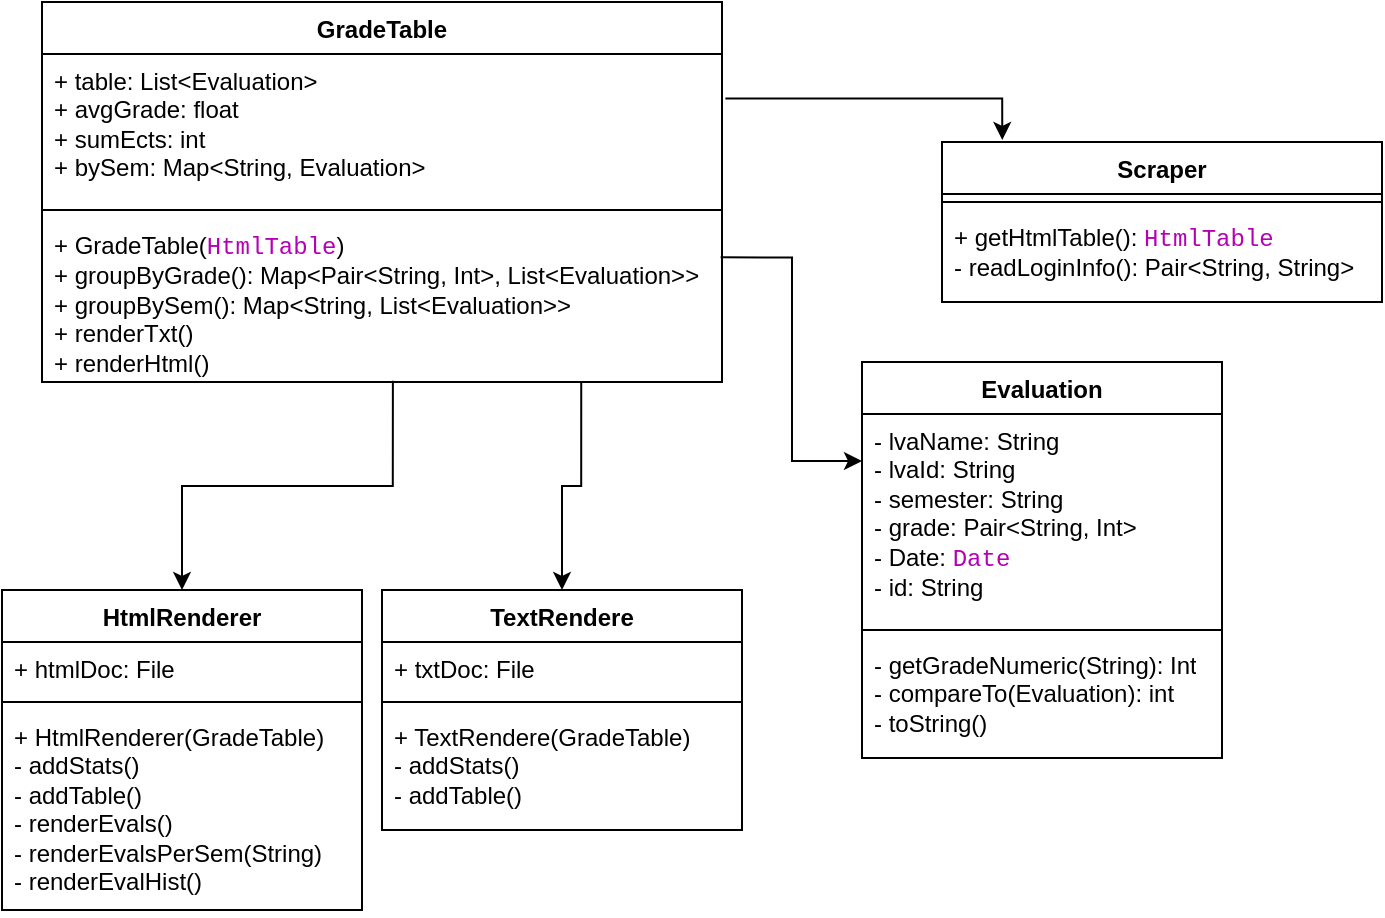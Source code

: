 <mxfile version="24.7.17">
  <diagram name="Page-1" id="9f46799a-70d6-7492-0946-bef42562c5a5">
    <mxGraphModel dx="819" dy="478" grid="1" gridSize="10" guides="1" tooltips="1" connect="1" arrows="1" fold="1" page="1" pageScale="1" pageWidth="1169" pageHeight="827" background="none" math="0" shadow="0">
      <root>
        <mxCell id="0" />
        <mxCell id="1" parent="0" />
        <mxCell id="0_EGF64PqgSWovmX4bfV-1" value="Scraper" style="swimlane;fontStyle=1;align=center;verticalAlign=top;childLayout=stackLayout;horizontal=1;startSize=26;horizontalStack=0;resizeParent=1;resizeParentMax=0;resizeLast=0;collapsible=1;marginBottom=0;whiteSpace=wrap;html=1;fontSize=12;" parent="1" vertex="1">
          <mxGeometry x="490" y="110" width="220" height="80" as="geometry" />
        </mxCell>
        <mxCell id="0_EGF64PqgSWovmX4bfV-3" value="" style="line;strokeWidth=1;fillColor=none;align=left;verticalAlign=middle;spacingTop=-1;spacingLeft=3;spacingRight=3;rotatable=0;labelPosition=right;points=[];portConstraint=eastwest;strokeColor=inherit;fontSize=12;" parent="0_EGF64PqgSWovmX4bfV-1" vertex="1">
          <mxGeometry y="26" width="220" height="8" as="geometry" />
        </mxCell>
        <mxCell id="0_EGF64PqgSWovmX4bfV-4" value="+ getHtmlTable():&amp;nbsp;&lt;span style=&quot;font-family: Monaco, Menlo, Consolas, &amp;quot;Courier New&amp;quot;, monospace; font-size: 12px;&quot; class=&quot;typ&quot;&gt;&lt;font style=&quot;font-size: 12px;&quot; color=&quot;#b500b5&quot;&gt;HtmlTable&lt;/font&gt;&lt;/span&gt;&lt;span style=&quot;font-family: Monaco, Menlo, Consolas, &amp;quot;Courier New&amp;quot;, monospace; font-size: 12px; color: rgb(0, 0, 0);&quot; class=&quot;pln&quot;&gt;&lt;/span&gt;&lt;div style=&quot;font-size: 12px;&quot;&gt;- readLoginInfo(): Pair&amp;lt;String, String&amp;gt;&lt;/div&gt;" style="text;strokeColor=none;fillColor=none;align=left;verticalAlign=top;spacingLeft=4;spacingRight=4;overflow=hidden;rotatable=0;points=[[0,0.5],[1,0.5]];portConstraint=eastwest;whiteSpace=wrap;html=1;fontSize=12;" parent="0_EGF64PqgSWovmX4bfV-1" vertex="1">
          <mxGeometry y="34" width="220" height="46" as="geometry" />
        </mxCell>
        <mxCell id="0_EGF64PqgSWovmX4bfV-5" value="GradeTable" style="swimlane;fontStyle=1;align=center;verticalAlign=top;childLayout=stackLayout;horizontal=1;startSize=26;horizontalStack=0;resizeParent=1;resizeParentMax=0;resizeLast=0;collapsible=1;marginBottom=0;whiteSpace=wrap;html=1;fontSize=12;" parent="1" vertex="1">
          <mxGeometry x="40" y="40" width="340" height="190" as="geometry" />
        </mxCell>
        <mxCell id="0_EGF64PqgSWovmX4bfV-6" value="+ table: List&amp;lt;Evaluation&amp;gt;&lt;div style=&quot;font-size: 12px;&quot;&gt;+ avgGrade: float&lt;/div&gt;&lt;div style=&quot;font-size: 12px;&quot;&gt;+ sumEcts: int&lt;/div&gt;&lt;div style=&quot;font-size: 12px;&quot;&gt;+ bySem: Map&amp;lt;String, Evaluation&amp;gt;&lt;/div&gt;" style="text;strokeColor=none;fillColor=none;align=left;verticalAlign=top;spacingLeft=4;spacingRight=4;overflow=hidden;rotatable=0;points=[[0,0.5],[1,0.5]];portConstraint=eastwest;whiteSpace=wrap;html=1;fontSize=12;" parent="0_EGF64PqgSWovmX4bfV-5" vertex="1">
          <mxGeometry y="26" width="340" height="74" as="geometry" />
        </mxCell>
        <mxCell id="0_EGF64PqgSWovmX4bfV-7" value="" style="line;strokeWidth=1;fillColor=none;align=left;verticalAlign=middle;spacingTop=-1;spacingLeft=3;spacingRight=3;rotatable=0;labelPosition=right;points=[];portConstraint=eastwest;strokeColor=inherit;fontSize=12;" parent="0_EGF64PqgSWovmX4bfV-5" vertex="1">
          <mxGeometry y="100" width="340" height="8" as="geometry" />
        </mxCell>
        <mxCell id="0_EGF64PqgSWovmX4bfV-8" value="+ GradeTable(&lt;span style=&quot;color: rgb(181, 0, 181); font-family: Monaco, Menlo, Consolas, &amp;quot;Courier New&amp;quot;, monospace; font-size: 12px;&quot;&gt;HtmlTable&lt;/span&gt;)&lt;div&gt;+ groupByGrade(): Map&amp;lt;&lt;span style=&quot;background-color: initial;&quot;&gt;Pair&amp;lt;String, Int&amp;gt;,&amp;nbsp;&lt;/span&gt;&lt;span style=&quot;background-color: initial;&quot;&gt;List&lt;/span&gt;&lt;span style=&quot;background-color: initial;&quot;&gt;&amp;lt;&lt;/span&gt;&lt;span style=&quot;background-color: initial;&quot;&gt;Evaluation&lt;/span&gt;&lt;span style=&quot;background-color: initial;&quot;&gt;&amp;gt;&lt;/span&gt;&lt;span style=&quot;background-color: initial;&quot;&gt;&amp;gt;&lt;/span&gt;&lt;/div&gt;&lt;div&gt;+ groupBySem(): Map&amp;lt;&lt;span style=&quot;background-color: initial;&quot;&gt;String,&amp;nbsp;&lt;/span&gt;&lt;span style=&quot;background-color: initial;&quot;&gt;List&lt;/span&gt;&lt;span style=&quot;background-color: initial;&quot;&gt;&amp;lt;&lt;/span&gt;&lt;span style=&quot;background-color: initial;&quot;&gt;Evaluation&lt;/span&gt;&lt;span style=&quot;background-color: initial;&quot;&gt;&amp;gt;&lt;/span&gt;&lt;span style=&quot;background-color: initial;&quot;&gt;&amp;gt;&lt;/span&gt;&lt;/div&gt;&lt;div&gt;&lt;div style=&quot;font-size: 12px;&quot;&gt;&lt;span style=&quot;background-color: initial; font-size: 12px;&quot;&gt;+ renderTxt()&lt;/span&gt;&lt;/div&gt;&lt;div style=&quot;font-size: 12px;&quot;&gt;&lt;span style=&quot;background-color: initial; font-size: 12px;&quot;&gt;+ renderHtml()&lt;/span&gt;&lt;/div&gt;&lt;/div&gt;" style="text;strokeColor=none;fillColor=none;align=left;verticalAlign=top;spacingLeft=4;spacingRight=4;overflow=hidden;rotatable=0;points=[[0,0.5],[1,0.5]];portConstraint=eastwest;whiteSpace=wrap;html=1;fontSize=12;" parent="0_EGF64PqgSWovmX4bfV-5" vertex="1">
          <mxGeometry y="108" width="340" height="82" as="geometry" />
        </mxCell>
        <mxCell id="0_EGF64PqgSWovmX4bfV-10" value="Evaluation" style="swimlane;fontStyle=1;align=center;verticalAlign=top;childLayout=stackLayout;horizontal=1;startSize=26;horizontalStack=0;resizeParent=1;resizeParentMax=0;resizeLast=0;collapsible=1;marginBottom=0;whiteSpace=wrap;html=1;fontSize=12;" parent="1" vertex="1">
          <mxGeometry x="450" y="220" width="180" height="198" as="geometry" />
        </mxCell>
        <mxCell id="0_EGF64PqgSWovmX4bfV-11" value="&lt;font style=&quot;font-size: 12px;&quot;&gt;- lvaName: String&lt;/font&gt;&lt;div style=&quot;font-size: 12px;&quot;&gt;&lt;font style=&quot;font-size: 12px;&quot;&gt;- lvaId: String&lt;/font&gt;&lt;/div&gt;&lt;div style=&quot;font-size: 12px;&quot;&gt;&lt;font style=&quot;font-size: 12px;&quot;&gt;- semester: String&lt;/font&gt;&lt;/div&gt;&lt;div style=&quot;font-size: 12px;&quot;&gt;&lt;font style=&quot;font-size: 12px;&quot;&gt;- grade: Pair&amp;lt;String, Int&amp;gt;&lt;/font&gt;&lt;/div&gt;&lt;div style=&quot;font-size: 12px;&quot;&gt;&lt;font style=&quot;font-size: 12px;&quot;&gt;- Date:&amp;nbsp;&lt;span style=&quot;color: rgb(181, 0, 181); font-family: Monaco, Menlo, Consolas, &amp;quot;Courier New&amp;quot;, monospace; background-color: initial; font-size: 12px;&quot;&gt;Date&lt;/span&gt;&lt;/font&gt;&lt;/div&gt;&lt;div style=&quot;font-size: 12px;&quot;&gt;- id: String&lt;/div&gt;" style="text;strokeColor=none;fillColor=none;align=left;verticalAlign=top;spacingLeft=4;spacingRight=4;overflow=hidden;rotatable=0;points=[[0,0.5],[1,0.5]];portConstraint=eastwest;whiteSpace=wrap;html=1;fontSize=12;" parent="0_EGF64PqgSWovmX4bfV-10" vertex="1">
          <mxGeometry y="26" width="180" height="104" as="geometry" />
        </mxCell>
        <mxCell id="0_EGF64PqgSWovmX4bfV-12" value="" style="line;strokeWidth=1;fillColor=none;align=left;verticalAlign=middle;spacingTop=-1;spacingLeft=3;spacingRight=3;rotatable=0;labelPosition=right;points=[];portConstraint=eastwest;strokeColor=inherit;fontSize=12;" parent="0_EGF64PqgSWovmX4bfV-10" vertex="1">
          <mxGeometry y="130" width="180" height="8" as="geometry" />
        </mxCell>
        <mxCell id="0_EGF64PqgSWovmX4bfV-13" value="&lt;div style=&quot;font-size: 12px;&quot;&gt;- getGradeNumeric(String): Int&lt;/div&gt;- compareTo(Evaluation): int&lt;div style=&quot;font-size: 12px;&quot;&gt;- toString()&lt;/div&gt;" style="text;strokeColor=none;fillColor=none;align=left;verticalAlign=top;spacingLeft=4;spacingRight=4;overflow=hidden;rotatable=0;points=[[0,0.5],[1,0.5]];portConstraint=eastwest;whiteSpace=wrap;html=1;fontSize=12;" parent="0_EGF64PqgSWovmX4bfV-10" vertex="1">
          <mxGeometry y="138" width="180" height="60" as="geometry" />
        </mxCell>
        <mxCell id="0_EGF64PqgSWovmX4bfV-14" style="edgeStyle=orthogonalEdgeStyle;rounded=0;orthogonalLoop=1;jettySize=auto;html=1;exitX=0.998;exitY=0.24;exitDx=0;exitDy=0;entryX=0;entryY=0.25;entryDx=0;entryDy=0;exitPerimeter=0;fontSize=12;" parent="1" source="0_EGF64PqgSWovmX4bfV-8" target="0_EGF64PqgSWovmX4bfV-10" edge="1">
          <mxGeometry relative="1" as="geometry" />
        </mxCell>
        <mxCell id="0_EGF64PqgSWovmX4bfV-22" style="edgeStyle=orthogonalEdgeStyle;rounded=0;orthogonalLoop=1;jettySize=auto;html=1;exitX=1.005;exitY=0.301;exitDx=0;exitDy=0;entryX=0.137;entryY=-0.013;entryDx=0;entryDy=0;entryPerimeter=0;fontSize=12;exitPerimeter=0;" parent="1" target="0_EGF64PqgSWovmX4bfV-1" edge="1" source="0_EGF64PqgSWovmX4bfV-6">
          <mxGeometry relative="1" as="geometry">
            <mxPoint x="330" y="80" as="sourcePoint" />
            <mxPoint x="525.86" y="83.28" as="targetPoint" />
          </mxGeometry>
        </mxCell>
        <mxCell id="Q2TKS2EGKvXC5R_nTkwY-3" value="HtmlRenderer" style="swimlane;fontStyle=1;align=center;verticalAlign=top;childLayout=stackLayout;horizontal=1;startSize=26;horizontalStack=0;resizeParent=1;resizeParentMax=0;resizeLast=0;collapsible=1;marginBottom=0;whiteSpace=wrap;html=1;fontSize=12;" vertex="1" parent="1">
          <mxGeometry x="20" y="334" width="180" height="160" as="geometry" />
        </mxCell>
        <mxCell id="Q2TKS2EGKvXC5R_nTkwY-4" value="&lt;font style=&quot;font-size: 12px;&quot;&gt;+ htmlDoc: File&lt;/font&gt;" style="text;strokeColor=none;fillColor=none;align=left;verticalAlign=top;spacingLeft=4;spacingRight=4;overflow=hidden;rotatable=0;points=[[0,0.5],[1,0.5]];portConstraint=eastwest;whiteSpace=wrap;html=1;fontSize=12;" vertex="1" parent="Q2TKS2EGKvXC5R_nTkwY-3">
          <mxGeometry y="26" width="180" height="26" as="geometry" />
        </mxCell>
        <mxCell id="Q2TKS2EGKvXC5R_nTkwY-5" value="" style="line;strokeWidth=1;fillColor=none;align=left;verticalAlign=middle;spacingTop=-1;spacingLeft=3;spacingRight=3;rotatable=0;labelPosition=right;points=[];portConstraint=eastwest;strokeColor=inherit;fontSize=12;" vertex="1" parent="Q2TKS2EGKvXC5R_nTkwY-3">
          <mxGeometry y="52" width="180" height="8" as="geometry" />
        </mxCell>
        <mxCell id="Q2TKS2EGKvXC5R_nTkwY-6" value="&lt;div style=&quot;font-size: 12px;&quot;&gt;+ HtmlRenderer(GradeTable)&lt;/div&gt;&lt;div style=&quot;font-size: 12px;&quot;&gt;- addStats()&lt;/div&gt;&lt;div style=&quot;font-size: 12px;&quot;&gt;- addTable()&lt;/div&gt;- renderEvals()&lt;div style=&quot;font-size: 12px;&quot;&gt;- renderEvalsPerSem(String)&lt;/div&gt;&lt;div style=&quot;font-size: 12px;&quot;&gt;- renderEvalHist()&lt;/div&gt;" style="text;strokeColor=none;fillColor=none;align=left;verticalAlign=top;spacingLeft=4;spacingRight=4;overflow=hidden;rotatable=0;points=[[0,0.5],[1,0.5]];portConstraint=eastwest;whiteSpace=wrap;html=1;fontSize=12;" vertex="1" parent="Q2TKS2EGKvXC5R_nTkwY-3">
          <mxGeometry y="60" width="180" height="100" as="geometry" />
        </mxCell>
        <mxCell id="Q2TKS2EGKvXC5R_nTkwY-7" value="TextRendere" style="swimlane;fontStyle=1;align=center;verticalAlign=top;childLayout=stackLayout;horizontal=1;startSize=26;horizontalStack=0;resizeParent=1;resizeParentMax=0;resizeLast=0;collapsible=1;marginBottom=0;whiteSpace=wrap;html=1;fontSize=12;" vertex="1" parent="1">
          <mxGeometry x="210" y="334" width="180" height="120" as="geometry" />
        </mxCell>
        <mxCell id="Q2TKS2EGKvXC5R_nTkwY-8" value="&lt;font style=&quot;font-size: 12px;&quot;&gt;+ txtDoc: File&lt;/font&gt;" style="text;strokeColor=none;fillColor=none;align=left;verticalAlign=top;spacingLeft=4;spacingRight=4;overflow=hidden;rotatable=0;points=[[0,0.5],[1,0.5]];portConstraint=eastwest;whiteSpace=wrap;html=1;fontSize=12;" vertex="1" parent="Q2TKS2EGKvXC5R_nTkwY-7">
          <mxGeometry y="26" width="180" height="26" as="geometry" />
        </mxCell>
        <mxCell id="Q2TKS2EGKvXC5R_nTkwY-9" value="" style="line;strokeWidth=1;fillColor=none;align=left;verticalAlign=middle;spacingTop=-1;spacingLeft=3;spacingRight=3;rotatable=0;labelPosition=right;points=[];portConstraint=eastwest;strokeColor=inherit;fontSize=12;" vertex="1" parent="Q2TKS2EGKvXC5R_nTkwY-7">
          <mxGeometry y="52" width="180" height="8" as="geometry" />
        </mxCell>
        <mxCell id="Q2TKS2EGKvXC5R_nTkwY-10" value="&lt;div style=&quot;font-size: 12px;&quot;&gt;+ TextRendere(GradeTable)&lt;/div&gt;&lt;div style=&quot;font-size: 12px;&quot;&gt;- addStats()&lt;/div&gt;&lt;div style=&quot;font-size: 12px;&quot;&gt;- addTable()&lt;/div&gt;" style="text;strokeColor=none;fillColor=none;align=left;verticalAlign=top;spacingLeft=4;spacingRight=4;overflow=hidden;rotatable=0;points=[[0,0.5],[1,0.5]];portConstraint=eastwest;whiteSpace=wrap;html=1;fontSize=12;" vertex="1" parent="Q2TKS2EGKvXC5R_nTkwY-7">
          <mxGeometry y="60" width="180" height="60" as="geometry" />
        </mxCell>
        <mxCell id="Q2TKS2EGKvXC5R_nTkwY-13" style="edgeStyle=orthogonalEdgeStyle;rounded=0;orthogonalLoop=1;jettySize=auto;html=1;exitX=0.516;exitY=0.993;exitDx=0;exitDy=0;entryX=0.5;entryY=0;entryDx=0;entryDy=0;exitPerimeter=0;" edge="1" parent="1" source="0_EGF64PqgSWovmX4bfV-8" target="Q2TKS2EGKvXC5R_nTkwY-3">
          <mxGeometry relative="1" as="geometry" />
        </mxCell>
        <mxCell id="Q2TKS2EGKvXC5R_nTkwY-14" style="edgeStyle=orthogonalEdgeStyle;rounded=0;orthogonalLoop=1;jettySize=auto;html=1;exitX=0.793;exitY=1;exitDx=0;exitDy=0;entryX=0.5;entryY=0;entryDx=0;entryDy=0;exitPerimeter=0;" edge="1" parent="1" source="0_EGF64PqgSWovmX4bfV-8" target="Q2TKS2EGKvXC5R_nTkwY-7">
          <mxGeometry relative="1" as="geometry" />
        </mxCell>
      </root>
    </mxGraphModel>
  </diagram>
</mxfile>
